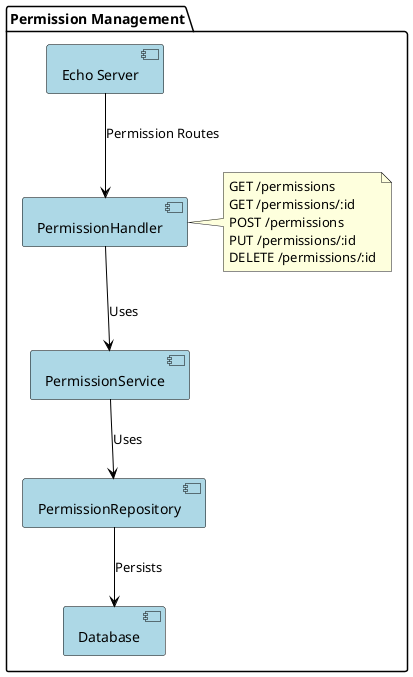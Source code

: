 @startuml Permission Management API

skinparam componentStyle uml2
skinparam component {
    BackgroundColor LightBlue
    BorderColor Black
    ArrowColor Black
}

package "Permission Management" {
    [Echo Server] as echo
    [PermissionHandler] as perm_handler
    [PermissionService] as perm_service
    [PermissionRepository] as perm_repo
    [Database] as db

    note right of perm_handler
        GET /permissions
        GET /permissions/:id
        POST /permissions
        PUT /permissions/:id
        DELETE /permissions/:id
    end note
}

echo --> perm_handler : Permission Routes
perm_handler --> perm_service : Uses
perm_service --> perm_repo : Uses
perm_repo --> db : Persists

@enduml 
